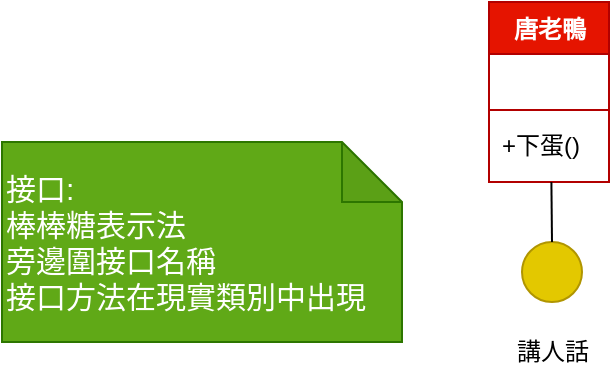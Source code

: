 <mxfile version="22.0.8" type="github">
  <diagram name="第 1 页" id="35Dw5KZxVvrhzY_Uyl_M">
    <mxGraphModel dx="1195" dy="625" grid="1" gridSize="10" guides="1" tooltips="1" connect="1" arrows="1" fold="1" page="1" pageScale="1" pageWidth="827" pageHeight="1169" math="0" shadow="0">
      <root>
        <mxCell id="0" />
        <mxCell id="1" parent="0" />
        <mxCell id="jDWt54l5Nfe5_a_FWcgh-1" value="唐老鴨" style="swimlane;fontStyle=1;align=center;verticalAlign=top;childLayout=stackLayout;horizontal=1;startSize=26;horizontalStack=0;resizeParent=1;resizeParentMax=0;resizeLast=0;collapsible=1;marginBottom=0;whiteSpace=wrap;html=1;fillColor=#e51400;fontColor=#ffffff;strokeColor=#B20000;" vertex="1" parent="1">
          <mxGeometry x="483.5" y="290" width="60" height="90" as="geometry" />
        </mxCell>
        <mxCell id="jDWt54l5Nfe5_a_FWcgh-2" value="&amp;nbsp;" style="text;strokeColor=none;fillColor=none;align=left;verticalAlign=top;spacingLeft=4;spacingRight=4;overflow=hidden;rotatable=0;points=[[0,0.5],[1,0.5]];portConstraint=eastwest;whiteSpace=wrap;html=1;" vertex="1" parent="jDWt54l5Nfe5_a_FWcgh-1">
          <mxGeometry y="26" width="60" height="24" as="geometry" />
        </mxCell>
        <mxCell id="jDWt54l5Nfe5_a_FWcgh-3" value="" style="line;strokeWidth=1;fillColor=none;align=left;verticalAlign=middle;spacingTop=-1;spacingLeft=3;spacingRight=3;rotatable=0;labelPosition=right;points=[];portConstraint=eastwest;strokeColor=inherit;" vertex="1" parent="jDWt54l5Nfe5_a_FWcgh-1">
          <mxGeometry y="50" width="60" height="8" as="geometry" />
        </mxCell>
        <mxCell id="jDWt54l5Nfe5_a_FWcgh-4" value="+下蛋()" style="text;strokeColor=none;fillColor=none;align=left;verticalAlign=top;spacingLeft=4;spacingRight=4;overflow=hidden;rotatable=0;points=[[0,0.5],[1,0.5]];portConstraint=eastwest;whiteSpace=wrap;html=1;" vertex="1" parent="jDWt54l5Nfe5_a_FWcgh-1">
          <mxGeometry y="58" width="60" height="32" as="geometry" />
        </mxCell>
        <mxCell id="jDWt54l5Nfe5_a_FWcgh-5" value="" style="ellipse;whiteSpace=wrap;html=1;aspect=fixed;fillColor=#e3c800;fontColor=#000000;strokeColor=#B09500;" vertex="1" parent="1">
          <mxGeometry x="500" y="410" width="30" height="30" as="geometry" />
        </mxCell>
        <mxCell id="jDWt54l5Nfe5_a_FWcgh-6" style="edgeStyle=orthogonalEdgeStyle;rounded=0;orthogonalLoop=1;jettySize=auto;html=1;exitX=0.5;exitY=0;exitDx=0;exitDy=0;entryX=0.52;entryY=1;entryDx=0;entryDy=0;entryPerimeter=0;endArrow=none;endFill=0;" edge="1" parent="1" source="jDWt54l5Nfe5_a_FWcgh-5" target="jDWt54l5Nfe5_a_FWcgh-4">
          <mxGeometry relative="1" as="geometry" />
        </mxCell>
        <mxCell id="jDWt54l5Nfe5_a_FWcgh-7" value="講人話" style="text;html=1;align=center;verticalAlign=middle;resizable=0;points=[];autosize=1;strokeColor=none;fillColor=none;" vertex="1" parent="1">
          <mxGeometry x="485" y="450" width="60" height="30" as="geometry" />
        </mxCell>
        <mxCell id="jDWt54l5Nfe5_a_FWcgh-9" value="&lt;font style=&quot;font-size: 15px;&quot;&gt;接口:&lt;br&gt;棒棒糖表示法&lt;br&gt;旁邊圍接口名稱&lt;br&gt;接口方法在現實類別中出現&lt;br&gt;&lt;/font&gt;" style="shape=note;whiteSpace=wrap;html=1;backgroundOutline=1;darkOpacity=0.05;fillColor=#60a917;fontColor=#ffffff;strokeColor=#2D7600;align=left;" vertex="1" parent="1">
          <mxGeometry x="240" y="360" width="200" height="100" as="geometry" />
        </mxCell>
      </root>
    </mxGraphModel>
  </diagram>
</mxfile>
